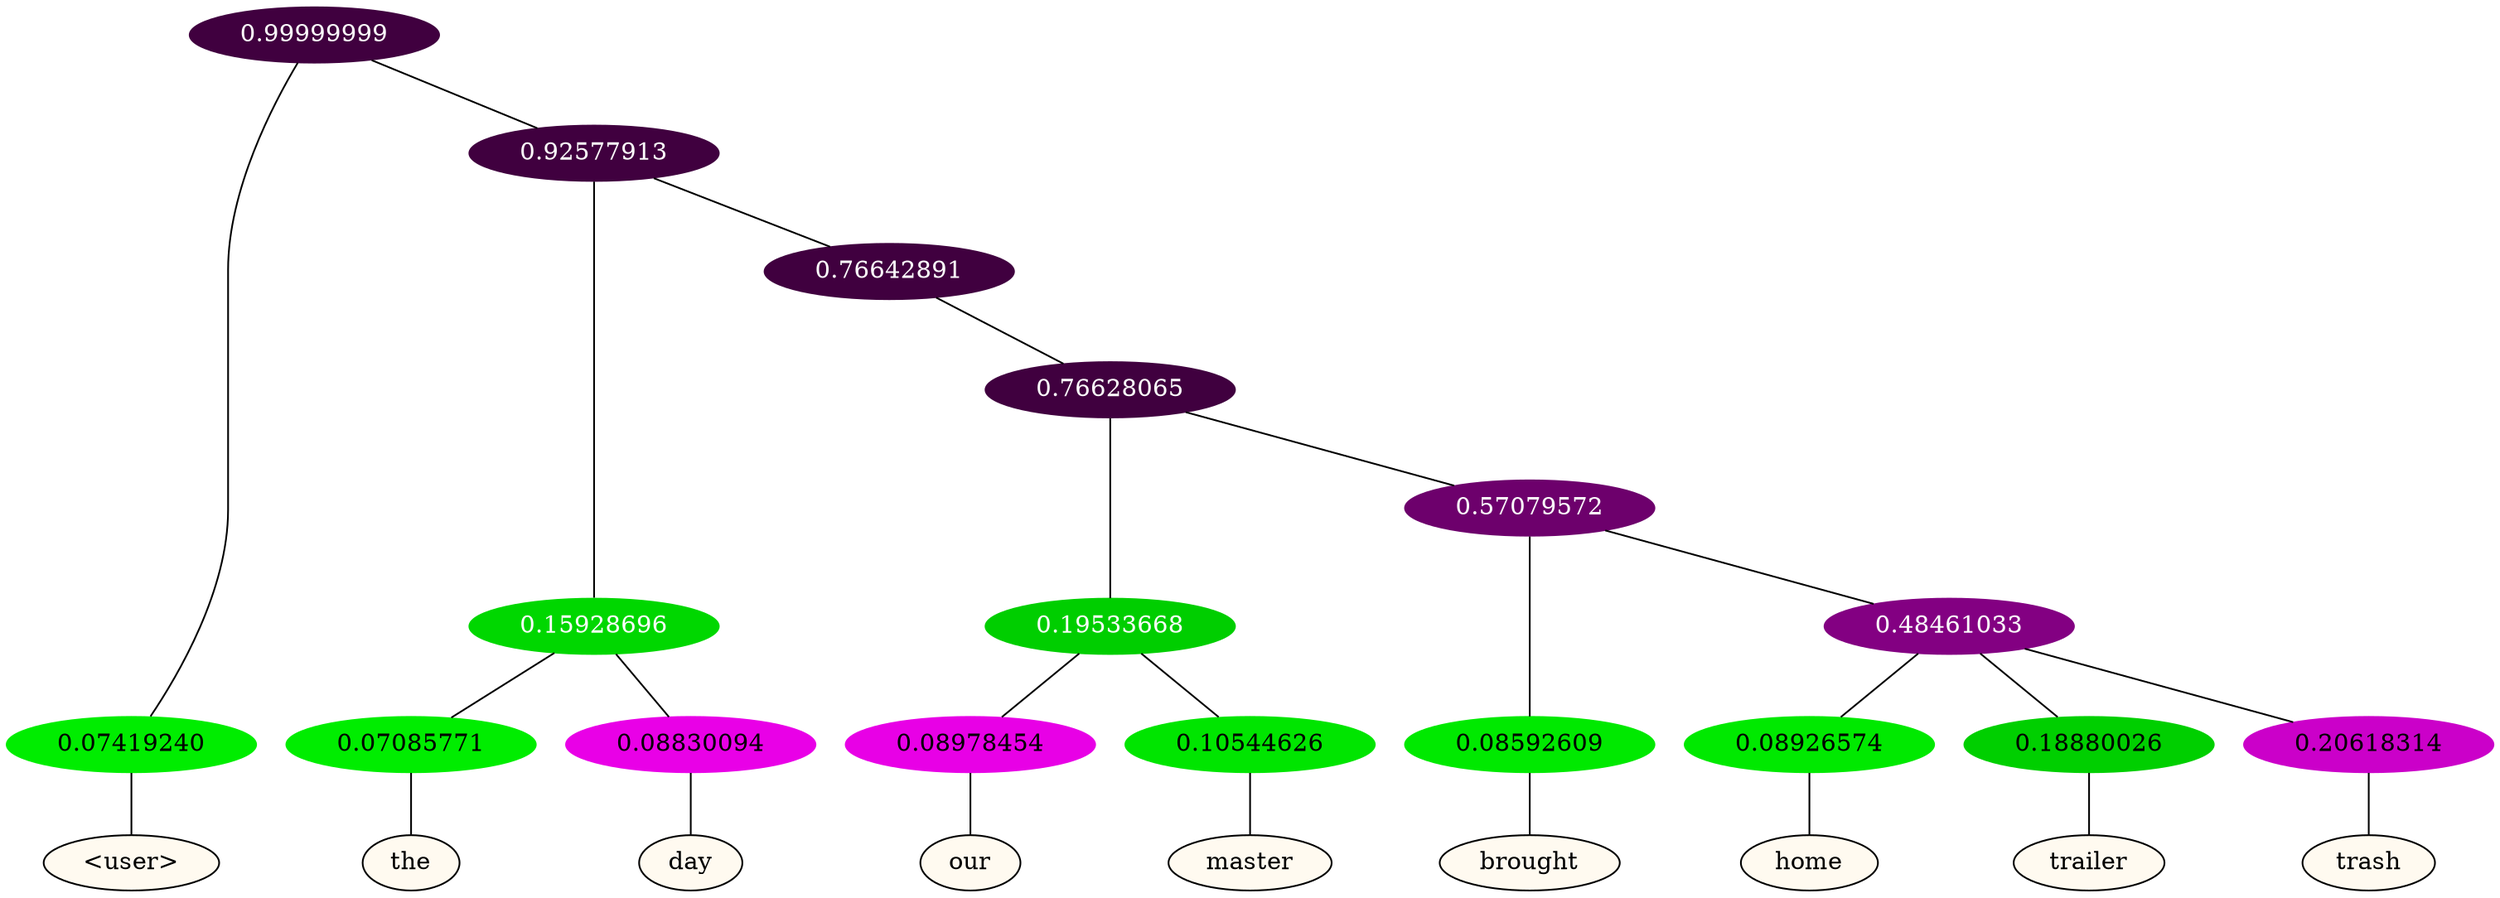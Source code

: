 graph {
	node [format=png height=0.15 nodesep=0.001 ordering=out overlap=prism overlap_scaling=0.01 ranksep=0.001 ratio=0.2 style=filled width=0.15]
	{
		rank=same
		a_w_1 [label="\<user\>" color=black fillcolor=floralwhite style="filled,solid"]
		a_w_5 [label=the color=black fillcolor=floralwhite style="filled,solid"]
		a_w_6 [label=day color=black fillcolor=floralwhite style="filled,solid"]
		a_w_10 [label=our color=black fillcolor=floralwhite style="filled,solid"]
		a_w_11 [label=master color=black fillcolor=floralwhite style="filled,solid"]
		a_w_12 [label=brought color=black fillcolor=floralwhite style="filled,solid"]
		a_w_14 [label=home color=black fillcolor=floralwhite style="filled,solid"]
		a_w_15 [label=trailer color=black fillcolor=floralwhite style="filled,solid"]
		a_w_16 [label=trash color=black fillcolor=floralwhite style="filled,solid"]
	}
	a_n_1 -- a_w_1
	a_n_5 -- a_w_5
	a_n_6 -- a_w_6
	a_n_10 -- a_w_10
	a_n_11 -- a_w_11
	a_n_12 -- a_w_12
	a_n_14 -- a_w_14
	a_n_15 -- a_w_15
	a_n_16 -- a_w_16
	{
		rank=same
		a_n_1 [label=0.07419240 color="0.334 1.000 0.926" fontcolor=black]
		a_n_5 [label=0.07085771 color="0.334 1.000 0.929" fontcolor=black]
		a_n_6 [label=0.08830094 color="0.835 1.000 0.912" fontcolor=black]
		a_n_10 [label=0.08978454 color="0.835 1.000 0.910" fontcolor=black]
		a_n_11 [label=0.10544626 color="0.334 1.000 0.895" fontcolor=black]
		a_n_12 [label=0.08592609 color="0.334 1.000 0.914" fontcolor=black]
		a_n_14 [label=0.08926574 color="0.334 1.000 0.911" fontcolor=black]
		a_n_15 [label=0.18880026 color="0.334 1.000 0.811" fontcolor=black]
		a_n_16 [label=0.20618314 color="0.835 1.000 0.794" fontcolor=black]
	}
	a_n_0 [label=0.99999999 color="0.835 1.000 0.250" fontcolor=grey99]
	a_n_0 -- a_n_1
	a_n_2 [label=0.92577913 color="0.835 1.000 0.250" fontcolor=grey99]
	a_n_0 -- a_n_2
	a_n_3 [label=0.15928696 color="0.334 1.000 0.841" fontcolor=grey99]
	a_n_2 -- a_n_3
	a_n_4 [label=0.76642891 color="0.835 1.000 0.250" fontcolor=grey99]
	a_n_2 -- a_n_4
	a_n_3 -- a_n_5
	a_n_3 -- a_n_6
	a_n_7 [label=0.76628065 color="0.835 1.000 0.250" fontcolor=grey99]
	a_n_4 -- a_n_7
	a_n_8 [label=0.19533668 color="0.334 1.000 0.805" fontcolor=grey99]
	a_n_7 -- a_n_8
	a_n_9 [label=0.57079572 color="0.835 1.000 0.429" fontcolor=grey99]
	a_n_7 -- a_n_9
	a_n_8 -- a_n_10
	a_n_8 -- a_n_11
	a_n_9 -- a_n_12
	a_n_13 [label=0.48461033 color="0.835 1.000 0.515" fontcolor=grey99]
	a_n_9 -- a_n_13
	a_n_13 -- a_n_14
	a_n_13 -- a_n_15
	a_n_13 -- a_n_16
}
